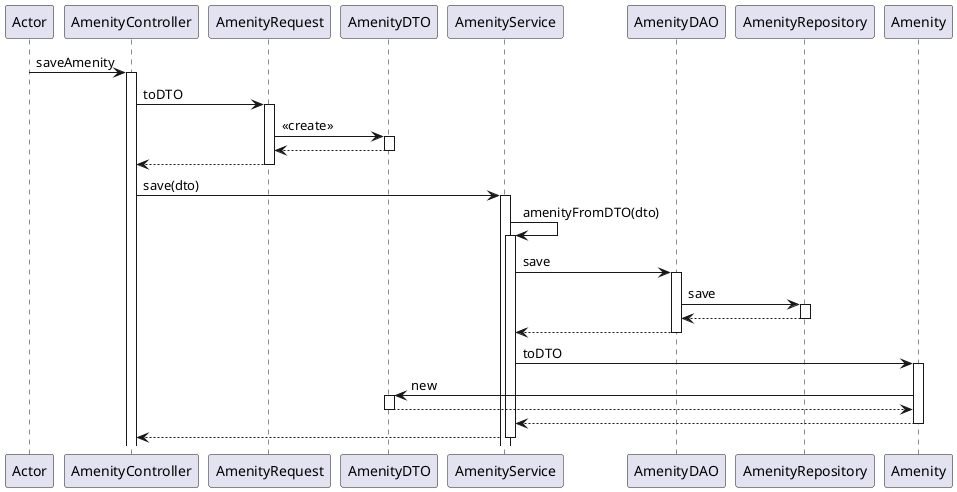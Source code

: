 @startuml
participant Actor
Actor -> AmenityController : saveAmenity
activate AmenityController

AmenityController -> AmenityRequest : toDTO
activate AmenityRequest

AmenityRequest -> AmenityDTO : <<create>>
activate AmenityDTO

AmenityDTO --> AmenityRequest
deactivate AmenityDTO

AmenityRequest --> AmenityController
deactivate AmenityRequest



AmenityController -> AmenityService : save(dto)
activate AmenityService
AmenityService -> AmenityService : amenityFromDTO(dto)
activate AmenityService

AmenityService -> AmenityDAO : save
activate AmenityDAO


AmenityDAO -> AmenityRepository: save
activate AmenityRepository
AmenityRepository --> AmenityDAO
deactivate AmenityRepository

AmenityDAO --> AmenityService
deactivate AmenityDAO

AmenityService -> Amenity : toDTO
activate Amenity

Amenity -> AmenityDTO : new
activate AmenityDTO

AmenityDTO --> Amenity
deactivate AmenityDTO

Amenity --> AmenityService
deactivate Amenity

AmenityService --> AmenityController
deactivate AmenityService
@enduml